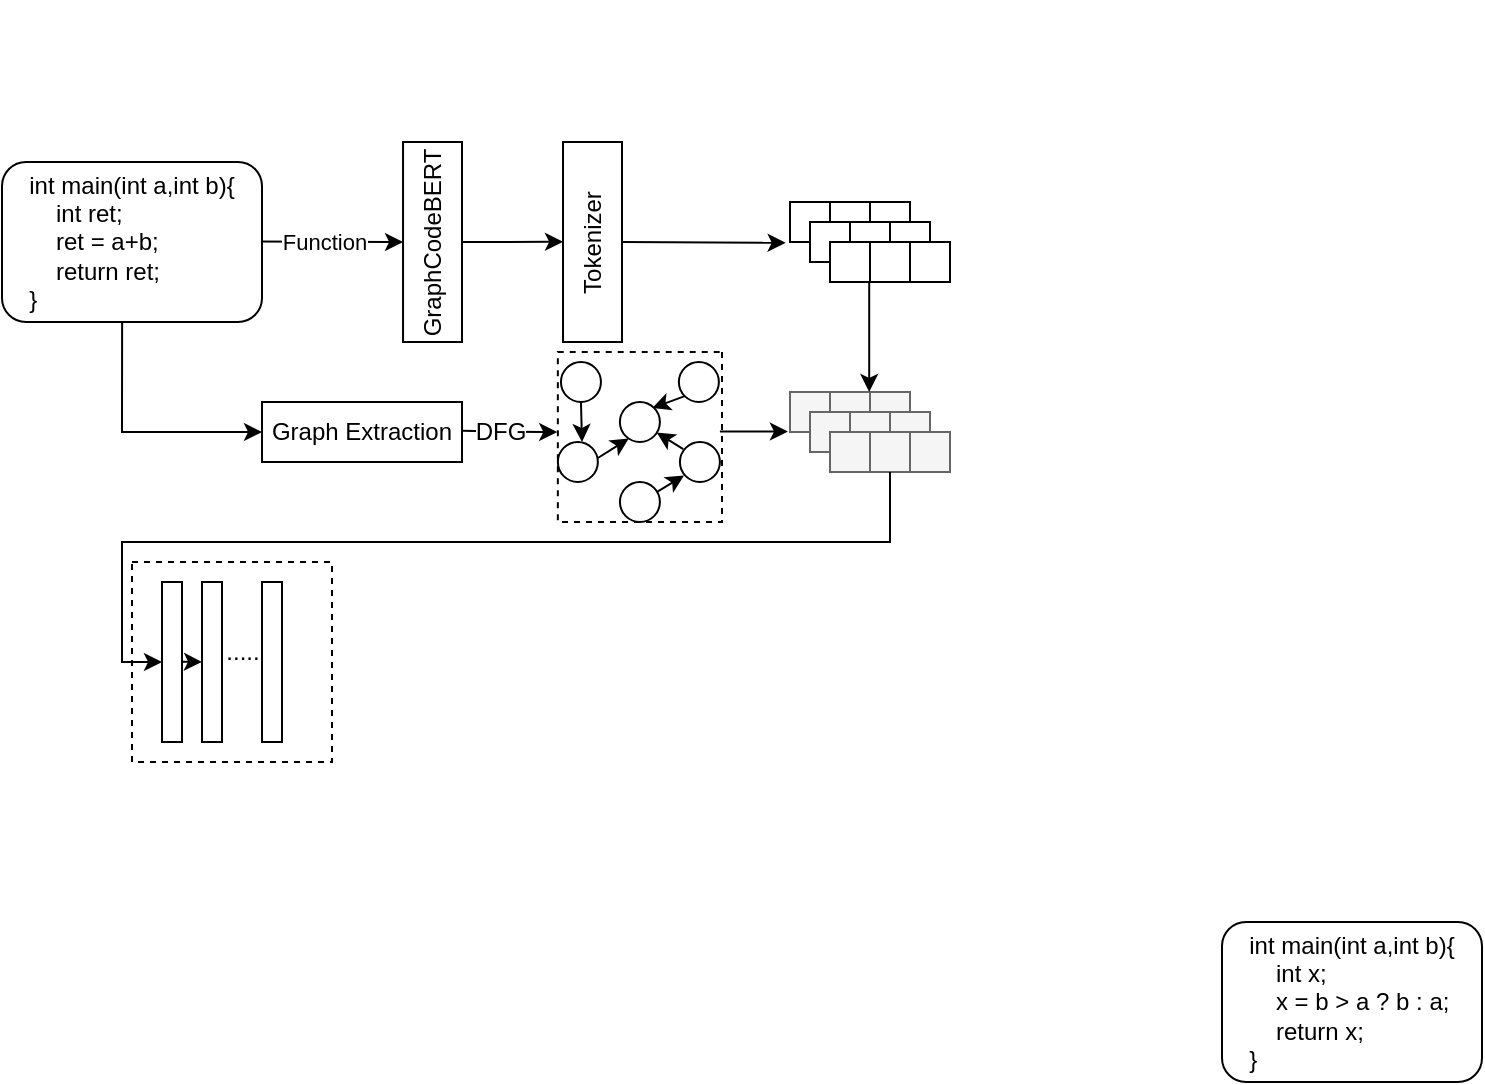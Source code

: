 <mxfile version="21.5.2" type="github">
  <diagram id="kuXfZ5j9J_MOZKS2mzVd" name="第 1 页">
    <mxGraphModel dx="231" dy="125" grid="1" gridSize="10" guides="1" tooltips="1" connect="1" arrows="1" fold="1" page="1" pageScale="1" pageWidth="827" pageHeight="1169" math="0" shadow="0">
      <root>
        <mxCell id="0" />
        <mxCell id="1" parent="0" />
        <mxCell id="bve2lGWTHoPqpzMd3bUK-108" value="" style="rounded=0;whiteSpace=wrap;html=1;strokeColor=default;fontFamily=Helvetica;fontSize=12;fontColor=default;fillColor=default;dashed=1;" vertex="1" parent="1">
          <mxGeometry x="105" y="430" width="100" height="100" as="geometry" />
        </mxCell>
        <mxCell id="bve2lGWTHoPqpzMd3bUK-1" value="&lt;div style=&quot;&quot;&gt;&lt;br&gt;&lt;/div&gt;" style="rounded=0;whiteSpace=wrap;html=1;align=left;direction=south;" vertex="1" parent="1">
          <mxGeometry x="240.52" y="220" width="29.48" height="100" as="geometry" />
        </mxCell>
        <mxCell id="bve2lGWTHoPqpzMd3bUK-2" value="" style="endArrow=classic;html=1;rounded=0;entryX=0.5;entryY=1;entryDx=0;entryDy=0;" edge="1" parent="1" target="bve2lGWTHoPqpzMd3bUK-1">
          <mxGeometry width="50" height="50" relative="1" as="geometry">
            <mxPoint x="151.78" y="269.76" as="sourcePoint" />
            <mxPoint x="280" y="270" as="targetPoint" />
          </mxGeometry>
        </mxCell>
        <mxCell id="bve2lGWTHoPqpzMd3bUK-3" value="Function" style="edgeLabel;html=1;align=center;verticalAlign=middle;resizable=0;points=[];" vertex="1" connectable="0" parent="bve2lGWTHoPqpzMd3bUK-2">
          <mxGeometry x="-0.016" relative="1" as="geometry">
            <mxPoint x="5" as="offset" />
          </mxGeometry>
        </mxCell>
        <mxCell id="bve2lGWTHoPqpzMd3bUK-4" value="int main(int a,int b){&lt;br style=&quot;text-align: left;&quot;&gt;&lt;div style=&quot;text-align: left;&quot;&gt;&lt;span style=&quot;background-color: initial;&quot;&gt;&lt;span style=&quot;white-space: pre;&quot;&gt;&amp;nbsp;&amp;nbsp;&amp;nbsp;&amp;nbsp;&lt;/span&gt;&lt;/span&gt;&lt;span style=&quot;background-color: initial; text-align: left;&quot;&gt;int ret;&lt;/span&gt;&lt;/div&gt;&lt;span style=&quot;&quot;&gt;&lt;div style=&quot;text-align: left;&quot;&gt;&lt;span style=&quot;background-color: initial;&quot;&gt;&amp;nbsp; &amp;nbsp; ret = a+b;&lt;/span&gt;&lt;/div&gt;&lt;/span&gt;&lt;div style=&quot;text-align: left;&quot;&gt;&lt;span style=&quot;background-color: initial;&quot;&gt;&lt;span style=&quot;white-space: pre;&quot;&gt;&amp;nbsp;&amp;nbsp;&amp;nbsp;&amp;nbsp;&lt;/span&gt;&lt;/span&gt;&lt;span style=&quot;background-color: initial;&quot;&gt;return ret;&lt;/span&gt;&lt;/div&gt;&lt;div style=&quot;text-align: left;&quot;&gt;&lt;span style=&quot;background-color: initial;&quot;&gt;}&lt;/span&gt;&lt;/div&gt;" style="rounded=1;whiteSpace=wrap;html=1;" vertex="1" parent="1">
          <mxGeometry x="40" y="230" width="130" height="80" as="geometry" />
        </mxCell>
        <mxCell id="bve2lGWTHoPqpzMd3bUK-7" value="GraphCodeBERT" style="text;strokeColor=none;align=center;fillColor=none;html=1;verticalAlign=middle;whiteSpace=wrap;rounded=0;fontSize=12;fontFamily=Helvetica;fontColor=default;rotation=-90;" vertex="1" parent="1">
          <mxGeometry x="226.29" y="255.0" width="57.93" height="30" as="geometry" />
        </mxCell>
        <mxCell id="bve2lGWTHoPqpzMd3bUK-15" style="edgeStyle=orthogonalEdgeStyle;rounded=0;orthogonalLoop=1;jettySize=auto;html=1;fontFamily=Helvetica;fontSize=12;fontColor=default;entryX=-0.004;entryY=0.5;entryDx=0;entryDy=0;entryPerimeter=0;" edge="1" parent="1">
          <mxGeometry relative="1" as="geometry">
            <mxPoint x="270.0" y="364.4" as="sourcePoint" />
            <mxPoint x="317.61" y="365" as="targetPoint" />
            <Array as="points" />
          </mxGeometry>
        </mxCell>
        <mxCell id="bve2lGWTHoPqpzMd3bUK-16" value="DFG" style="edgeLabel;html=1;align=center;verticalAlign=middle;resizable=0;points=[];fontSize=12;fontFamily=Helvetica;fontColor=default;" vertex="1" connectable="0" parent="bve2lGWTHoPqpzMd3bUK-15">
          <mxGeometry x="-0.047" y="-2" relative="1" as="geometry">
            <mxPoint x="-4" y="-2" as="offset" />
          </mxGeometry>
        </mxCell>
        <mxCell id="bve2lGWTHoPqpzMd3bUK-10" value="Graph Extraction" style="rounded=0;whiteSpace=wrap;html=1;strokeColor=default;fontFamily=Helvetica;fontSize=12;fontColor=default;fillColor=default;" vertex="1" parent="1">
          <mxGeometry x="170" y="350" width="100" height="30" as="geometry" />
        </mxCell>
        <mxCell id="bve2lGWTHoPqpzMd3bUK-14" value="" style="endArrow=classic;html=1;rounded=0;fontFamily=Helvetica;fontSize=12;fontColor=default;exitX=0.462;exitY=1;exitDx=0;exitDy=0;exitPerimeter=0;entryX=0;entryY=0.5;entryDx=0;entryDy=0;" edge="1" parent="1" source="bve2lGWTHoPqpzMd3bUK-4" target="bve2lGWTHoPqpzMd3bUK-10">
          <mxGeometry width="50" height="50" relative="1" as="geometry">
            <mxPoint x="100" y="311" as="sourcePoint" />
            <mxPoint x="130" y="370" as="targetPoint" />
            <Array as="points">
              <mxPoint x="100" y="365" />
            </Array>
          </mxGeometry>
        </mxCell>
        <mxCell id="bve2lGWTHoPqpzMd3bUK-37" value="&lt;div style=&quot;&quot;&gt;&lt;br&gt;&lt;/div&gt;" style="rounded=0;whiteSpace=wrap;html=1;align=left;direction=south;" vertex="1" parent="1">
          <mxGeometry x="320.51" y="220" width="29.49" height="100" as="geometry" />
        </mxCell>
        <mxCell id="bve2lGWTHoPqpzMd3bUK-38" value="Tokenizer" style="text;strokeColor=none;align=center;fillColor=none;html=1;verticalAlign=middle;whiteSpace=wrap;rounded=0;fontSize=12;fontFamily=Helvetica;fontColor=default;rotation=-90;" vertex="1" parent="1">
          <mxGeometry x="306.29" y="255" width="57.93" height="30" as="geometry" />
        </mxCell>
        <mxCell id="bve2lGWTHoPqpzMd3bUK-64" value="" style="rounded=0;whiteSpace=wrap;html=1;strokeColor=default;fontFamily=Helvetica;fontSize=12;fontColor=default;fillColor=default;direction=south;dashed=1;" vertex="1" parent="1">
          <mxGeometry x="317.93" y="325" width="82.07" height="85" as="geometry" />
        </mxCell>
        <mxCell id="bve2lGWTHoPqpzMd3bUK-40" value="" style="endArrow=classic;html=1;rounded=0;fontFamily=Helvetica;fontSize=12;fontColor=default;exitX=0.5;exitY=1;exitDx=0;exitDy=0;entryX=0.698;entryY=0.991;entryDx=0;entryDy=0;entryPerimeter=0;" edge="1" parent="1" source="bve2lGWTHoPqpzMd3bUK-7">
          <mxGeometry width="50" height="50" relative="1" as="geometry">
            <mxPoint x="290.143" y="270.0" as="sourcePoint" />
            <mxPoint x="320.511" y="269.9" as="targetPoint" />
          </mxGeometry>
        </mxCell>
        <mxCell id="bve2lGWTHoPqpzMd3bUK-47" value="int main(int a,int b){&lt;br style=&quot;text-align: left;&quot;&gt;&lt;div style=&quot;text-align: left;&quot;&gt;&lt;span style=&quot;background-color: initial;&quot;&gt;&lt;span style=&quot;white-space: pre;&quot;&gt;&amp;nbsp;&amp;nbsp;&amp;nbsp;&amp;nbsp;&lt;/span&gt;&lt;/span&gt;&lt;span style=&quot;background-color: initial; text-align: left;&quot;&gt;int x;&lt;/span&gt;&lt;/div&gt;&lt;span style=&quot;&quot;&gt;&lt;div style=&quot;text-align: left;&quot;&gt;&lt;span style=&quot;background-color: initial;&quot;&gt;&amp;nbsp; &amp;nbsp; x = b &amp;gt; a ? b : a;&lt;/span&gt;&lt;/div&gt;&lt;/span&gt;&lt;div style=&quot;text-align: left;&quot;&gt;&lt;span style=&quot;background-color: initial;&quot;&gt;&lt;span style=&quot;white-space: pre;&quot;&gt;&amp;nbsp;&amp;nbsp;&amp;nbsp;&amp;nbsp;&lt;/span&gt;&lt;/span&gt;&lt;span style=&quot;background-color: initial;&quot;&gt;return x;&lt;/span&gt;&lt;/div&gt;&lt;div style=&quot;text-align: left;&quot;&gt;&lt;span style=&quot;background-color: initial;&quot;&gt;}&lt;/span&gt;&lt;/div&gt;" style="rounded=1;whiteSpace=wrap;html=1;" vertex="1" parent="1">
          <mxGeometry x="650" y="610" width="130" height="80" as="geometry" />
        </mxCell>
        <mxCell id="bve2lGWTHoPqpzMd3bUK-48" value="" style="ellipse;whiteSpace=wrap;html=1;aspect=fixed;rounded=0;strokeColor=default;fontFamily=Helvetica;fontSize=12;fontColor=default;fillColor=default;" vertex="1" parent="1">
          <mxGeometry x="319.48" y="330" width="20" height="20" as="geometry" />
        </mxCell>
        <mxCell id="bve2lGWTHoPqpzMd3bUK-51" value="" style="ellipse;whiteSpace=wrap;html=1;aspect=fixed;rounded=0;strokeColor=default;fontFamily=Helvetica;fontSize=12;fontColor=default;fillColor=default;" vertex="1" parent="1">
          <mxGeometry x="317.93" y="370" width="20" height="20" as="geometry" />
        </mxCell>
        <mxCell id="bve2lGWTHoPqpzMd3bUK-52" value="" style="ellipse;whiteSpace=wrap;html=1;aspect=fixed;rounded=0;strokeColor=default;fontFamily=Helvetica;fontSize=12;fontColor=default;fillColor=default;" vertex="1" parent="1">
          <mxGeometry x="378.96" y="370" width="20" height="20" as="geometry" />
        </mxCell>
        <mxCell id="bve2lGWTHoPqpzMd3bUK-53" value="" style="ellipse;whiteSpace=wrap;html=1;aspect=fixed;rounded=0;strokeColor=default;fontFamily=Helvetica;fontSize=12;fontColor=default;fillColor=default;" vertex="1" parent="1">
          <mxGeometry x="378.44" y="330" width="20" height="20" as="geometry" />
        </mxCell>
        <mxCell id="bve2lGWTHoPqpzMd3bUK-54" value="" style="ellipse;whiteSpace=wrap;html=1;aspect=fixed;rounded=0;strokeColor=default;fontFamily=Helvetica;fontSize=12;fontColor=default;fillColor=default;" vertex="1" parent="1">
          <mxGeometry x="348.96" y="390" width="20" height="20" as="geometry" />
        </mxCell>
        <mxCell id="bve2lGWTHoPqpzMd3bUK-55" value="" style="ellipse;whiteSpace=wrap;html=1;aspect=fixed;rounded=0;strokeColor=default;fontFamily=Helvetica;fontSize=12;fontColor=default;fillColor=default;" vertex="1" parent="1">
          <mxGeometry x="348.95" y="350" width="20" height="20" as="geometry" />
        </mxCell>
        <mxCell id="bve2lGWTHoPqpzMd3bUK-57" value="" style="endArrow=classic;html=1;rounded=0;fontFamily=Helvetica;fontSize=12;fontColor=default;entryX=0.103;entryY=0.84;entryDx=0;entryDy=0;entryPerimeter=0;" edge="1" parent="1" source="bve2lGWTHoPqpzMd3bUK-54" target="bve2lGWTHoPqpzMd3bUK-52">
          <mxGeometry width="50" height="50" relative="1" as="geometry">
            <mxPoint x="370" y="390" as="sourcePoint" />
            <mxPoint x="413.96" y="350" as="targetPoint" />
          </mxGeometry>
        </mxCell>
        <mxCell id="bve2lGWTHoPqpzMd3bUK-58" value="" style="endArrow=classic;html=1;rounded=0;fontFamily=Helvetica;fontSize=12;fontColor=default;entryX=0.221;entryY=0.914;entryDx=0;entryDy=0;entryPerimeter=0;" edge="1" parent="1" target="bve2lGWTHoPqpzMd3bUK-55">
          <mxGeometry width="50" height="50" relative="1" as="geometry">
            <mxPoint x="337.93" y="378" as="sourcePoint" />
            <mxPoint x="350.93" y="370" as="targetPoint" />
          </mxGeometry>
        </mxCell>
        <mxCell id="bve2lGWTHoPqpzMd3bUK-59" value="" style="endArrow=classic;html=1;rounded=0;fontFamily=Helvetica;fontSize=12;fontColor=default;exitX=0.5;exitY=1;exitDx=0;exitDy=0;entryX=0.604;entryY=0;entryDx=0;entryDy=0;entryPerimeter=0;" edge="1" parent="1" source="bve2lGWTHoPqpzMd3bUK-48" target="bve2lGWTHoPqpzMd3bUK-51">
          <mxGeometry width="50" height="50" relative="1" as="geometry">
            <mxPoint x="340" y="400" as="sourcePoint" />
            <mxPoint x="390" y="350" as="targetPoint" />
          </mxGeometry>
        </mxCell>
        <mxCell id="bve2lGWTHoPqpzMd3bUK-60" value="" style="endArrow=classic;html=1;rounded=0;fontFamily=Helvetica;fontSize=12;fontColor=default;exitX=0.083;exitY=0.176;exitDx=0;exitDy=0;exitPerimeter=0;" edge="1" parent="1" source="bve2lGWTHoPqpzMd3bUK-52" target="bve2lGWTHoPqpzMd3bUK-55">
          <mxGeometry width="50" height="50" relative="1" as="geometry">
            <mxPoint x="340" y="400" as="sourcePoint" />
            <mxPoint x="390" y="350" as="targetPoint" />
          </mxGeometry>
        </mxCell>
        <mxCell id="bve2lGWTHoPqpzMd3bUK-61" value="" style="endArrow=classic;html=1;rounded=0;fontFamily=Helvetica;fontSize=12;fontColor=default;entryX=0.812;entryY=0.149;entryDx=0;entryDy=0;entryPerimeter=0;exitX=0;exitY=1;exitDx=0;exitDy=0;" edge="1" parent="1" source="bve2lGWTHoPqpzMd3bUK-53" target="bve2lGWTHoPqpzMd3bUK-55">
          <mxGeometry width="50" height="50" relative="1" as="geometry">
            <mxPoint x="340" y="390" as="sourcePoint" />
            <mxPoint x="390" y="340" as="targetPoint" />
          </mxGeometry>
        </mxCell>
        <mxCell id="bve2lGWTHoPqpzMd3bUK-66" value="" style="rounded=0;whiteSpace=wrap;html=1;fontFamily=Helvetica;fontSize=12;fontStyle=1;" vertex="1" parent="1">
          <mxGeometry x="434" y="250" width="20" height="20" as="geometry" />
        </mxCell>
        <mxCell id="bve2lGWTHoPqpzMd3bUK-69" value="" style="rounded=0;whiteSpace=wrap;html=1;fontFamily=Helvetica;fontSize=12;fontStyle=1;" vertex="1" parent="1">
          <mxGeometry x="454" y="250" width="20" height="20" as="geometry" />
        </mxCell>
        <mxCell id="bve2lGWTHoPqpzMd3bUK-70" value="" style="rounded=0;whiteSpace=wrap;html=1;fontFamily=Helvetica;fontSize=12;fontStyle=1;" vertex="1" parent="1">
          <mxGeometry x="474" y="250" width="20" height="20" as="geometry" />
        </mxCell>
        <mxCell id="bve2lGWTHoPqpzMd3bUK-71" value="" style="rounded=0;whiteSpace=wrap;html=1;fontFamily=Helvetica;fontSize=12;fontStyle=1;" vertex="1" parent="1">
          <mxGeometry x="444" y="260" width="20" height="20" as="geometry" />
        </mxCell>
        <mxCell id="bve2lGWTHoPqpzMd3bUK-72" value="" style="rounded=0;whiteSpace=wrap;html=1;fontFamily=Helvetica;fontSize=12;fontStyle=1;" vertex="1" parent="1">
          <mxGeometry x="464" y="260" width="20" height="20" as="geometry" />
        </mxCell>
        <mxCell id="bve2lGWTHoPqpzMd3bUK-73" value="" style="rounded=0;whiteSpace=wrap;html=1;fontFamily=Helvetica;fontSize=12;fontStyle=1;" vertex="1" parent="1">
          <mxGeometry x="484" y="260" width="20" height="20" as="geometry" />
        </mxCell>
        <mxCell id="bve2lGWTHoPqpzMd3bUK-74" value="" style="rounded=0;whiteSpace=wrap;html=1;fontFamily=Helvetica;fontSize=12;fontStyle=1;" vertex="1" parent="1">
          <mxGeometry x="454" y="270" width="20" height="20" as="geometry" />
        </mxCell>
        <mxCell id="bve2lGWTHoPqpzMd3bUK-75" value="" style="rounded=0;whiteSpace=wrap;html=1;strokeColor=#2D7600;fontFamily=Helvetica;fontSize=12;fontColor=#ffffff;fillColor=#60a917;fontStyle=1" vertex="1" parent="1">
          <mxGeometry x="160" y="150" width="100" as="geometry" />
        </mxCell>
        <mxCell id="bve2lGWTHoPqpzMd3bUK-76" value="" style="rounded=0;whiteSpace=wrap;html=1;fontFamily=Helvetica;fontSize=12;fontStyle=1;" vertex="1" parent="1">
          <mxGeometry x="494" y="270" width="20" height="20" as="geometry" />
        </mxCell>
        <mxCell id="bve2lGWTHoPqpzMd3bUK-77" value="" style="rounded=0;whiteSpace=wrap;html=1;fontFamily=Helvetica;fontSize=12;fontStyle=1;" vertex="1" parent="1">
          <mxGeometry x="474" y="270" width="20" height="20" as="geometry" />
        </mxCell>
        <mxCell id="bve2lGWTHoPqpzMd3bUK-79" value="" style="endArrow=classic;html=1;rounded=0;fontFamily=Helvetica;fontSize=12;fontColor=default;exitX=0.5;exitY=0;exitDx=0;exitDy=0;entryX=-0.108;entryY=1.021;entryDx=0;entryDy=0;entryPerimeter=0;" edge="1" parent="1" source="bve2lGWTHoPqpzMd3bUK-37" target="bve2lGWTHoPqpzMd3bUK-66">
          <mxGeometry width="50" height="50" relative="1" as="geometry">
            <mxPoint x="370" y="310" as="sourcePoint" />
            <mxPoint x="420" y="260" as="targetPoint" />
          </mxGeometry>
        </mxCell>
        <mxCell id="bve2lGWTHoPqpzMd3bUK-80" value="" style="endArrow=classic;html=1;rounded=0;fontFamily=Helvetica;fontSize=12;fontColor=default;exitX=0.5;exitY=0;exitDx=0;exitDy=0;entryX=-0.108;entryY=1.021;entryDx=0;entryDy=0;entryPerimeter=0;" edge="1" parent="1">
          <mxGeometry width="50" height="50" relative="1" as="geometry">
            <mxPoint x="398.96" y="364.8" as="sourcePoint" />
            <mxPoint x="432.96" y="364.8" as="targetPoint" />
          </mxGeometry>
        </mxCell>
        <mxCell id="bve2lGWTHoPqpzMd3bUK-82" value="" style="rounded=0;whiteSpace=wrap;html=1;fontFamily=Helvetica;fontSize=12;fontStyle=1;fillColor=#f5f5f5;fontColor=#333333;strokeColor=#666666;" vertex="1" parent="1">
          <mxGeometry x="434" y="345" width="20" height="20" as="geometry" />
        </mxCell>
        <mxCell id="bve2lGWTHoPqpzMd3bUK-83" value="" style="rounded=0;whiteSpace=wrap;html=1;fontFamily=Helvetica;fontSize=12;fontStyle=1;fillColor=#f5f5f5;fontColor=#333333;strokeColor=#666666;" vertex="1" parent="1">
          <mxGeometry x="454" y="345" width="20" height="20" as="geometry" />
        </mxCell>
        <mxCell id="bve2lGWTHoPqpzMd3bUK-84" value="" style="rounded=0;whiteSpace=wrap;html=1;fontFamily=Helvetica;fontSize=12;fontStyle=1;fillColor=#f5f5f5;fontColor=#333333;strokeColor=#666666;" vertex="1" parent="1">
          <mxGeometry x="474" y="345" width="20" height="20" as="geometry" />
        </mxCell>
        <mxCell id="bve2lGWTHoPqpzMd3bUK-85" value="" style="rounded=0;whiteSpace=wrap;html=1;fontFamily=Helvetica;fontSize=12;fontStyle=1;fillColor=#f5f5f5;fontColor=#333333;strokeColor=#666666;" vertex="1" parent="1">
          <mxGeometry x="444" y="355" width="20" height="20" as="geometry" />
        </mxCell>
        <mxCell id="bve2lGWTHoPqpzMd3bUK-86" value="" style="rounded=0;whiteSpace=wrap;html=1;fontFamily=Helvetica;fontSize=12;fontStyle=1;fillColor=#f5f5f5;fontColor=#333333;strokeColor=#666666;" vertex="1" parent="1">
          <mxGeometry x="464" y="355" width="20" height="20" as="geometry" />
        </mxCell>
        <mxCell id="bve2lGWTHoPqpzMd3bUK-87" value="" style="rounded=0;whiteSpace=wrap;html=1;fontFamily=Helvetica;fontSize=12;fontStyle=1;fillColor=#f5f5f5;fontColor=#333333;strokeColor=#666666;" vertex="1" parent="1">
          <mxGeometry x="484" y="355" width="20" height="20" as="geometry" />
        </mxCell>
        <mxCell id="bve2lGWTHoPqpzMd3bUK-88" value="" style="rounded=0;whiteSpace=wrap;html=1;fontFamily=Helvetica;fontSize=12;fontStyle=1;fillColor=#f5f5f5;fontColor=#333333;strokeColor=#666666;" vertex="1" parent="1">
          <mxGeometry x="454" y="365" width="20" height="20" as="geometry" />
        </mxCell>
        <mxCell id="bve2lGWTHoPqpzMd3bUK-89" value="" style="rounded=0;whiteSpace=wrap;html=1;fontFamily=Helvetica;fontSize=12;fontStyle=1;fillColor=#f5f5f5;fontColor=#333333;strokeColor=#666666;" vertex="1" parent="1">
          <mxGeometry x="494" y="365" width="20" height="20" as="geometry" />
        </mxCell>
        <mxCell id="bve2lGWTHoPqpzMd3bUK-90" value="" style="rounded=0;whiteSpace=wrap;html=1;fontFamily=Helvetica;fontSize=12;fontStyle=1;fillColor=#f5f5f5;fontColor=#333333;strokeColor=#666666;" vertex="1" parent="1">
          <mxGeometry x="474" y="365" width="20" height="20" as="geometry" />
        </mxCell>
        <mxCell id="bve2lGWTHoPqpzMd3bUK-91" value="" style="endArrow=classic;html=1;rounded=0;fontFamily=Helvetica;fontSize=12;fontColor=default;exitX=0.25;exitY=1;exitDx=0;exitDy=0;entryX=0.25;entryY=0;entryDx=0;entryDy=0;" edge="1" parent="1">
          <mxGeometry width="50" height="50" relative="1" as="geometry">
            <mxPoint x="473.6" y="290" as="sourcePoint" />
            <mxPoint x="473.6" y="345" as="targetPoint" />
            <Array as="points">
              <mxPoint x="473.6" y="320" />
            </Array>
          </mxGeometry>
        </mxCell>
        <mxCell id="bve2lGWTHoPqpzMd3bUK-92" value="" style="endArrow=classic;html=1;rounded=0;fontFamily=Helvetica;fontSize=12;fontColor=default;exitX=0;exitY=1;exitDx=0;exitDy=0;" edge="1" parent="1">
          <mxGeometry width="50" height="50" relative="1" as="geometry">
            <mxPoint x="484" y="385" as="sourcePoint" />
            <mxPoint x="120" y="480" as="targetPoint" />
            <Array as="points">
              <mxPoint x="484" y="400" />
              <mxPoint x="484" y="420" />
              <mxPoint x="100" y="420" />
              <mxPoint x="100" y="480" />
            </Array>
          </mxGeometry>
        </mxCell>
        <mxCell id="bve2lGWTHoPqpzMd3bUK-93" value="" style="rounded=0;whiteSpace=wrap;html=1;strokeColor=default;fontFamily=Helvetica;fontSize=12;fontColor=default;fillColor=default;" vertex="1" parent="1">
          <mxGeometry x="120" y="440" width="10" height="80" as="geometry" />
        </mxCell>
        <mxCell id="bve2lGWTHoPqpzMd3bUK-95" value="" style="rounded=0;whiteSpace=wrap;html=1;strokeColor=default;fontFamily=Helvetica;fontSize=12;fontColor=default;fillColor=default;" vertex="1" parent="1">
          <mxGeometry x="140" y="440" width="10" height="80" as="geometry" />
        </mxCell>
        <mxCell id="bve2lGWTHoPqpzMd3bUK-96" value="" style="rounded=0;whiteSpace=wrap;html=1;strokeColor=default;fontFamily=Helvetica;fontSize=12;fontColor=default;fillColor=default;" vertex="1" parent="1">
          <mxGeometry x="170" y="440" width="10" height="80" as="geometry" />
        </mxCell>
        <mxCell id="bve2lGWTHoPqpzMd3bUK-97" value="....." style="text;html=1;align=center;verticalAlign=middle;resizable=0;points=[];autosize=1;strokeColor=none;fillColor=none;fontSize=12;fontFamily=Helvetica;fontColor=default;" vertex="1" parent="1">
          <mxGeometry x="140" y="460" width="40" height="30" as="geometry" />
        </mxCell>
        <mxCell id="bve2lGWTHoPqpzMd3bUK-101" value="" style="endArrow=classic;html=1;fontFamily=Helvetica;fontSize=12;fontColor=default;rounded=0;" edge="1" parent="1">
          <mxGeometry width="50" height="50" relative="1" as="geometry">
            <mxPoint x="130" y="479.83" as="sourcePoint" />
            <mxPoint x="140" y="480" as="targetPoint" />
          </mxGeometry>
        </mxCell>
      </root>
    </mxGraphModel>
  </diagram>
</mxfile>
